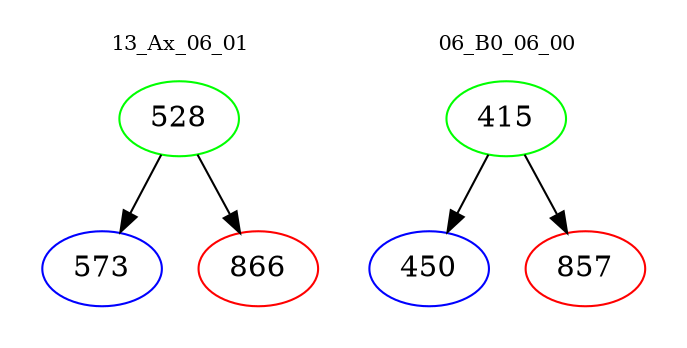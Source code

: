 digraph{
subgraph cluster_0 {
color = white
label = "13_Ax_06_01";
fontsize=10;
T0_528 [label="528", color="green"]
T0_528 -> T0_573 [color="black"]
T0_573 [label="573", color="blue"]
T0_528 -> T0_866 [color="black"]
T0_866 [label="866", color="red"]
}
subgraph cluster_1 {
color = white
label = "06_B0_06_00";
fontsize=10;
T1_415 [label="415", color="green"]
T1_415 -> T1_450 [color="black"]
T1_450 [label="450", color="blue"]
T1_415 -> T1_857 [color="black"]
T1_857 [label="857", color="red"]
}
}
